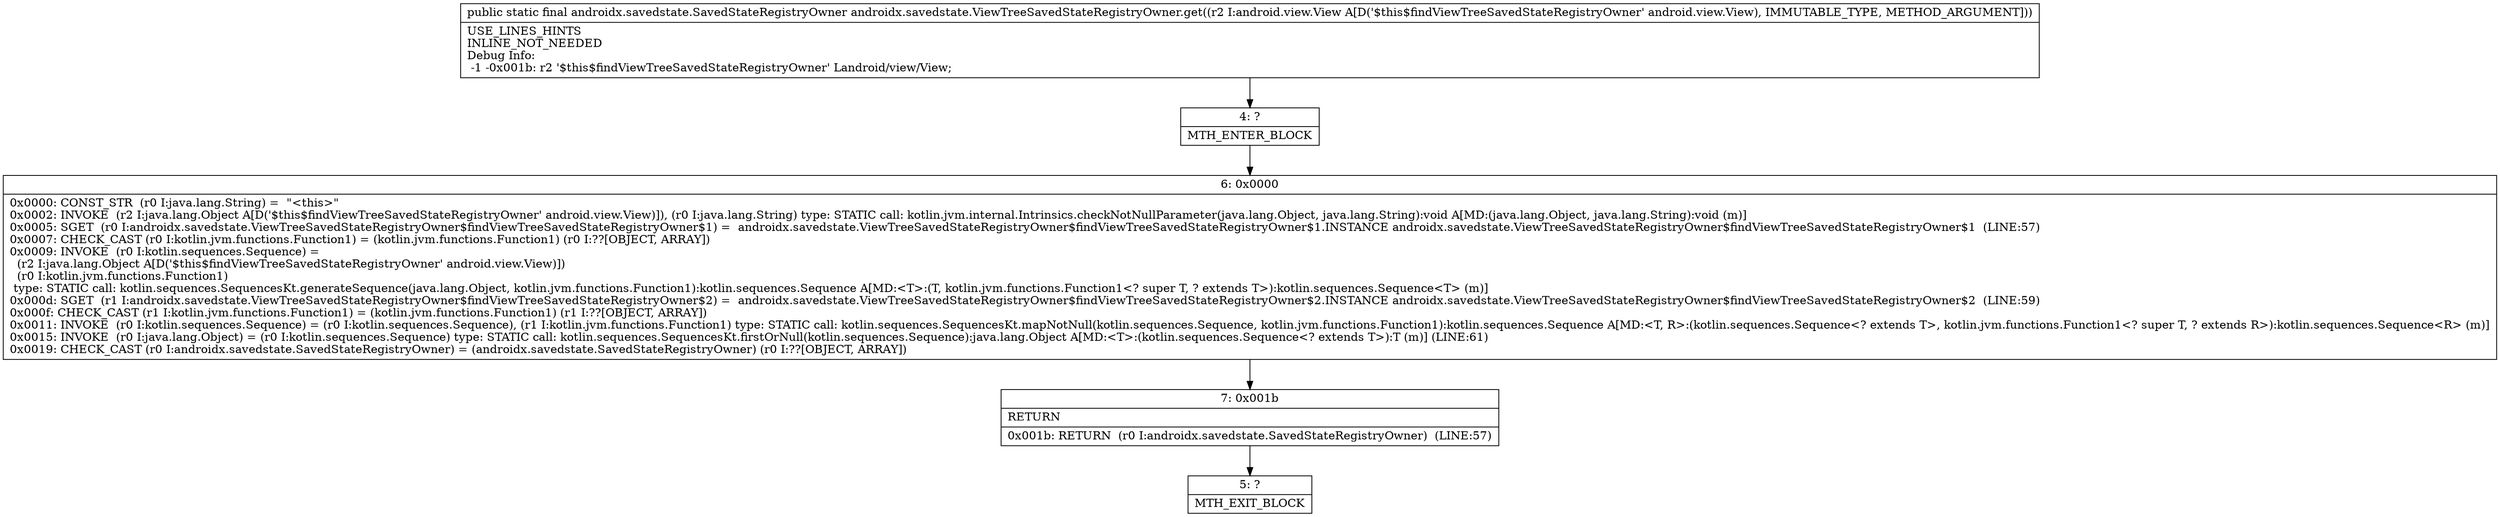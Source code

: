 digraph "CFG forandroidx.savedstate.ViewTreeSavedStateRegistryOwner.get(Landroid\/view\/View;)Landroidx\/savedstate\/SavedStateRegistryOwner;" {
Node_4 [shape=record,label="{4\:\ ?|MTH_ENTER_BLOCK\l}"];
Node_6 [shape=record,label="{6\:\ 0x0000|0x0000: CONST_STR  (r0 I:java.lang.String) =  \"\<this\>\" \l0x0002: INVOKE  (r2 I:java.lang.Object A[D('$this$findViewTreeSavedStateRegistryOwner' android.view.View)]), (r0 I:java.lang.String) type: STATIC call: kotlin.jvm.internal.Intrinsics.checkNotNullParameter(java.lang.Object, java.lang.String):void A[MD:(java.lang.Object, java.lang.String):void (m)]\l0x0005: SGET  (r0 I:androidx.savedstate.ViewTreeSavedStateRegistryOwner$findViewTreeSavedStateRegistryOwner$1) =  androidx.savedstate.ViewTreeSavedStateRegistryOwner$findViewTreeSavedStateRegistryOwner$1.INSTANCE androidx.savedstate.ViewTreeSavedStateRegistryOwner$findViewTreeSavedStateRegistryOwner$1  (LINE:57)\l0x0007: CHECK_CAST (r0 I:kotlin.jvm.functions.Function1) = (kotlin.jvm.functions.Function1) (r0 I:??[OBJECT, ARRAY]) \l0x0009: INVOKE  (r0 I:kotlin.sequences.Sequence) = \l  (r2 I:java.lang.Object A[D('$this$findViewTreeSavedStateRegistryOwner' android.view.View)])\l  (r0 I:kotlin.jvm.functions.Function1)\l type: STATIC call: kotlin.sequences.SequencesKt.generateSequence(java.lang.Object, kotlin.jvm.functions.Function1):kotlin.sequences.Sequence A[MD:\<T\>:(T, kotlin.jvm.functions.Function1\<? super T, ? extends T\>):kotlin.sequences.Sequence\<T\> (m)]\l0x000d: SGET  (r1 I:androidx.savedstate.ViewTreeSavedStateRegistryOwner$findViewTreeSavedStateRegistryOwner$2) =  androidx.savedstate.ViewTreeSavedStateRegistryOwner$findViewTreeSavedStateRegistryOwner$2.INSTANCE androidx.savedstate.ViewTreeSavedStateRegistryOwner$findViewTreeSavedStateRegistryOwner$2  (LINE:59)\l0x000f: CHECK_CAST (r1 I:kotlin.jvm.functions.Function1) = (kotlin.jvm.functions.Function1) (r1 I:??[OBJECT, ARRAY]) \l0x0011: INVOKE  (r0 I:kotlin.sequences.Sequence) = (r0 I:kotlin.sequences.Sequence), (r1 I:kotlin.jvm.functions.Function1) type: STATIC call: kotlin.sequences.SequencesKt.mapNotNull(kotlin.sequences.Sequence, kotlin.jvm.functions.Function1):kotlin.sequences.Sequence A[MD:\<T, R\>:(kotlin.sequences.Sequence\<? extends T\>, kotlin.jvm.functions.Function1\<? super T, ? extends R\>):kotlin.sequences.Sequence\<R\> (m)]\l0x0015: INVOKE  (r0 I:java.lang.Object) = (r0 I:kotlin.sequences.Sequence) type: STATIC call: kotlin.sequences.SequencesKt.firstOrNull(kotlin.sequences.Sequence):java.lang.Object A[MD:\<T\>:(kotlin.sequences.Sequence\<? extends T\>):T (m)] (LINE:61)\l0x0019: CHECK_CAST (r0 I:androidx.savedstate.SavedStateRegistryOwner) = (androidx.savedstate.SavedStateRegistryOwner) (r0 I:??[OBJECT, ARRAY]) \l}"];
Node_7 [shape=record,label="{7\:\ 0x001b|RETURN\l|0x001b: RETURN  (r0 I:androidx.savedstate.SavedStateRegistryOwner)  (LINE:57)\l}"];
Node_5 [shape=record,label="{5\:\ ?|MTH_EXIT_BLOCK\l}"];
MethodNode[shape=record,label="{public static final androidx.savedstate.SavedStateRegistryOwner androidx.savedstate.ViewTreeSavedStateRegistryOwner.get((r2 I:android.view.View A[D('$this$findViewTreeSavedStateRegistryOwner' android.view.View), IMMUTABLE_TYPE, METHOD_ARGUMENT]))  | USE_LINES_HINTS\lINLINE_NOT_NEEDED\lDebug Info:\l  \-1 \-0x001b: r2 '$this$findViewTreeSavedStateRegistryOwner' Landroid\/view\/View;\l}"];
MethodNode -> Node_4;Node_4 -> Node_6;
Node_6 -> Node_7;
Node_7 -> Node_5;
}

